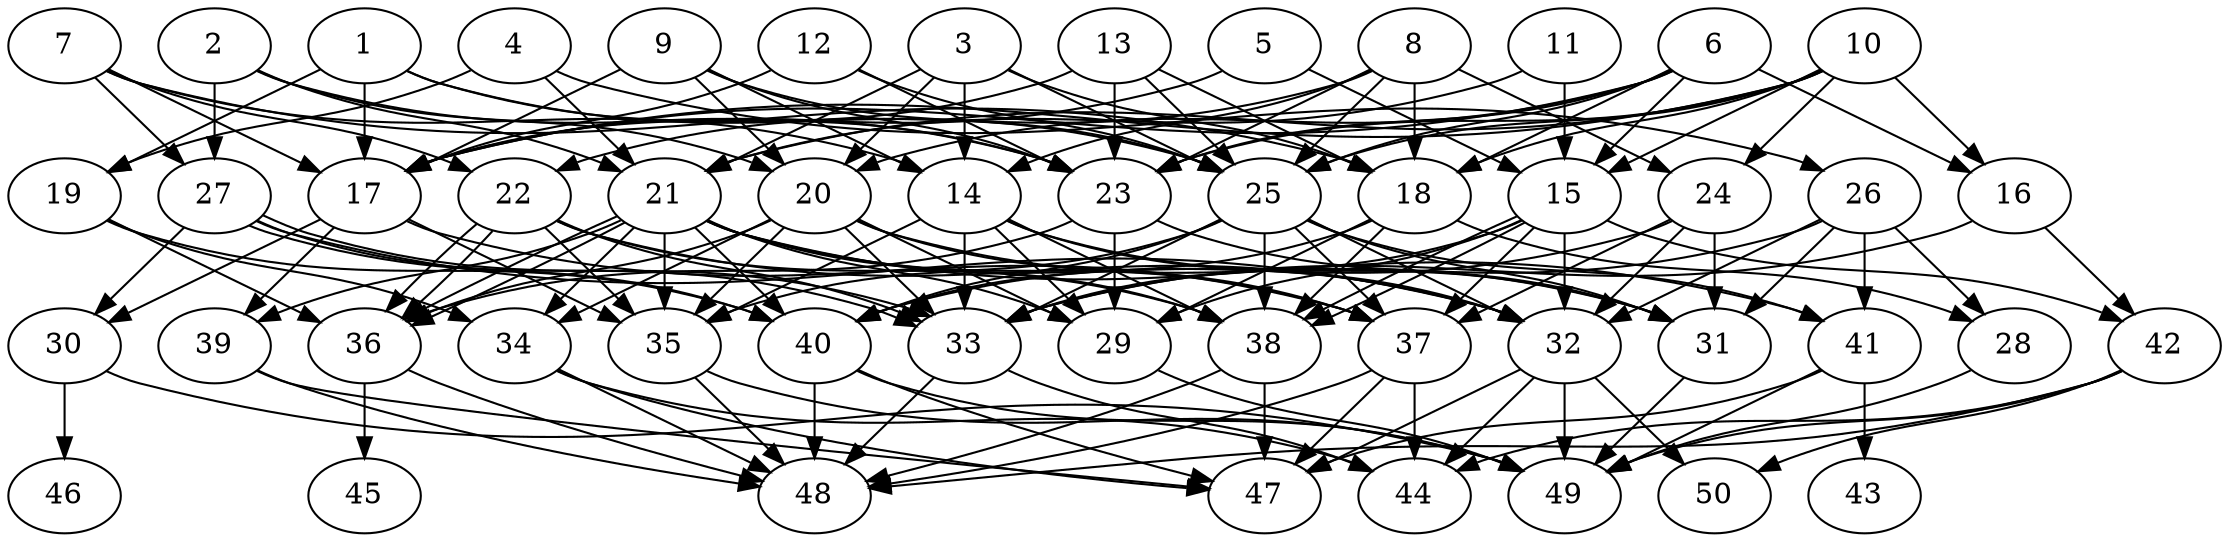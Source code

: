// DAG automatically generated by daggen at Thu Oct  3 14:07:57 2019
// ./daggen --dot -n 50 --ccr 0.4 --fat 0.7 --regular 0.9 --density 0.6 --mindata 5242880 --maxdata 52428800 
digraph G {
  1 [size="106828800", alpha="0.19", expect_size="42731520"] 
  1 -> 17 [size ="42731520"]
  1 -> 19 [size ="42731520"]
  1 -> 23 [size ="42731520"]
  1 -> 25 [size ="42731520"]
  2 [size="26449920", alpha="0.02", expect_size="10579968"] 
  2 -> 20 [size ="10579968"]
  2 -> 21 [size ="10579968"]
  2 -> 23 [size ="10579968"]
  2 -> 27 [size ="10579968"]
  3 [size="22425600", alpha="0.08", expect_size="8970240"] 
  3 -> 14 [size ="8970240"]
  3 -> 18 [size ="8970240"]
  3 -> 20 [size ="8970240"]
  3 -> 21 [size ="8970240"]
  3 -> 25 [size ="8970240"]
  4 [size="13670400", alpha="0.12", expect_size="5468160"] 
  4 -> 19 [size ="5468160"]
  4 -> 21 [size ="5468160"]
  4 -> 26 [size ="5468160"]
  5 [size="38645760", alpha="0.14", expect_size="15458304"] 
  5 -> 15 [size ="15458304"]
  5 -> 17 [size ="15458304"]
  6 [size="76147200", alpha="0.18", expect_size="30458880"] 
  6 -> 15 [size ="30458880"]
  6 -> 16 [size ="30458880"]
  6 -> 17 [size ="30458880"]
  6 -> 18 [size ="30458880"]
  6 -> 20 [size ="30458880"]
  6 -> 23 [size ="30458880"]
  6 -> 25 [size ="30458880"]
  7 [size="84723200", alpha="0.14", expect_size="33889280"] 
  7 -> 14 [size ="33889280"]
  7 -> 17 [size ="33889280"]
  7 -> 18 [size ="33889280"]
  7 -> 22 [size ="33889280"]
  7 -> 27 [size ="33889280"]
  8 [size="121213440", alpha="0.10", expect_size="48485376"] 
  8 -> 14 [size ="48485376"]
  8 -> 18 [size ="48485376"]
  8 -> 22 [size ="48485376"]
  8 -> 23 [size ="48485376"]
  8 -> 24 [size ="48485376"]
  8 -> 25 [size ="48485376"]
  9 [size="111411200", alpha="0.02", expect_size="44564480"] 
  9 -> 14 [size ="44564480"]
  9 -> 17 [size ="44564480"]
  9 -> 20 [size ="44564480"]
  9 -> 23 [size ="44564480"]
  9 -> 25 [size ="44564480"]
  10 [size="117171200", alpha="0.17", expect_size="46868480"] 
  10 -> 15 [size ="46868480"]
  10 -> 16 [size ="46868480"]
  10 -> 17 [size ="46868480"]
  10 -> 18 [size ="46868480"]
  10 -> 21 [size ="46868480"]
  10 -> 23 [size ="46868480"]
  10 -> 24 [size ="46868480"]
  10 -> 25 [size ="46868480"]
  11 [size="38110720", alpha="0.09", expect_size="15244288"] 
  11 -> 15 [size ="15244288"]
  11 -> 21 [size ="15244288"]
  12 [size="34263040", alpha="0.11", expect_size="13705216"] 
  12 -> 17 [size ="13705216"]
  12 -> 23 [size ="13705216"]
  12 -> 25 [size ="13705216"]
  13 [size="48686080", alpha="0.04", expect_size="19474432"] 
  13 -> 17 [size ="19474432"]
  13 -> 18 [size ="19474432"]
  13 -> 23 [size ="19474432"]
  13 -> 25 [size ="19474432"]
  14 [size="96089600", alpha="0.01", expect_size="38435840"] 
  14 -> 29 [size ="38435840"]
  14 -> 31 [size ="38435840"]
  14 -> 32 [size ="38435840"]
  14 -> 33 [size ="38435840"]
  14 -> 35 [size ="38435840"]
  14 -> 38 [size ="38435840"]
  15 [size="48089600", alpha="0.10", expect_size="19235840"] 
  15 -> 29 [size ="19235840"]
  15 -> 32 [size ="19235840"]
  15 -> 33 [size ="19235840"]
  15 -> 37 [size ="19235840"]
  15 -> 38 [size ="19235840"]
  15 -> 38 [size ="19235840"]
  15 -> 42 [size ="19235840"]
  16 [size="128404480", alpha="0.12", expect_size="51361792"] 
  16 -> 33 [size ="51361792"]
  16 -> 42 [size ="51361792"]
  17 [size="117534720", alpha="0.08", expect_size="47013888"] 
  17 -> 30 [size ="47013888"]
  17 -> 35 [size ="47013888"]
  17 -> 37 [size ="47013888"]
  17 -> 39 [size ="47013888"]
  18 [size="79761920", alpha="0.17", expect_size="31904768"] 
  18 -> 28 [size ="31904768"]
  18 -> 29 [size ="31904768"]
  18 -> 38 [size ="31904768"]
  18 -> 40 [size ="31904768"]
  19 [size="21670400", alpha="0.05", expect_size="8668160"] 
  19 -> 34 [size ="8668160"]
  19 -> 36 [size ="8668160"]
  19 -> 40 [size ="8668160"]
  20 [size="32819200", alpha="0.03", expect_size="13127680"] 
  20 -> 29 [size ="13127680"]
  20 -> 31 [size ="13127680"]
  20 -> 33 [size ="13127680"]
  20 -> 34 [size ="13127680"]
  20 -> 35 [size ="13127680"]
  20 -> 36 [size ="13127680"]
  20 -> 37 [size ="13127680"]
  21 [size="17408000", alpha="0.17", expect_size="6963200"] 
  21 -> 29 [size ="6963200"]
  21 -> 32 [size ="6963200"]
  21 -> 34 [size ="6963200"]
  21 -> 35 [size ="6963200"]
  21 -> 36 [size ="6963200"]
  21 -> 36 [size ="6963200"]
  21 -> 37 [size ="6963200"]
  21 -> 38 [size ="6963200"]
  21 -> 39 [size ="6963200"]
  21 -> 40 [size ="6963200"]
  21 -> 41 [size ="6963200"]
  22 [size="68577280", alpha="0.13", expect_size="27430912"] 
  22 -> 32 [size ="27430912"]
  22 -> 33 [size ="27430912"]
  22 -> 35 [size ="27430912"]
  22 -> 36 [size ="27430912"]
  22 -> 36 [size ="27430912"]
  22 -> 38 [size ="27430912"]
  23 [size="16826880", alpha="0.11", expect_size="6730752"] 
  23 -> 29 [size ="6730752"]
  23 -> 31 [size ="6730752"]
  23 -> 36 [size ="6730752"]
  24 [size="42360320", alpha="0.09", expect_size="16944128"] 
  24 -> 31 [size ="16944128"]
  24 -> 32 [size ="16944128"]
  24 -> 37 [size ="16944128"]
  24 -> 40 [size ="16944128"]
  25 [size="50078720", alpha="0.11", expect_size="20031488"] 
  25 -> 31 [size ="20031488"]
  25 -> 32 [size ="20031488"]
  25 -> 33 [size ="20031488"]
  25 -> 35 [size ="20031488"]
  25 -> 37 [size ="20031488"]
  25 -> 38 [size ="20031488"]
  25 -> 40 [size ="20031488"]
  25 -> 41 [size ="20031488"]
  26 [size="106908160", alpha="0.04", expect_size="42763264"] 
  26 -> 28 [size ="42763264"]
  26 -> 31 [size ="42763264"]
  26 -> 32 [size ="42763264"]
  26 -> 33 [size ="42763264"]
  26 -> 41 [size ="42763264"]
  27 [size="61081600", alpha="0.09", expect_size="24432640"] 
  27 -> 30 [size ="24432640"]
  27 -> 32 [size ="24432640"]
  27 -> 33 [size ="24432640"]
  27 -> 33 [size ="24432640"]
  27 -> 40 [size ="24432640"]
  28 [size="109629440", alpha="0.12", expect_size="43851776"] 
  28 -> 49 [size ="43851776"]
  29 [size="90350080", alpha="0.12", expect_size="36140032"] 
  29 -> 49 [size ="36140032"]
  30 [size="118978560", alpha="0.10", expect_size="47591424"] 
  30 -> 46 [size ="47591424"]
  30 -> 49 [size ="47591424"]
  31 [size="18055680", alpha="0.12", expect_size="7222272"] 
  31 -> 49 [size ="7222272"]
  32 [size="117235200", alpha="0.17", expect_size="46894080"] 
  32 -> 44 [size ="46894080"]
  32 -> 47 [size ="46894080"]
  32 -> 49 [size ="46894080"]
  32 -> 50 [size ="46894080"]
  33 [size="75970560", alpha="0.09", expect_size="30388224"] 
  33 -> 44 [size ="30388224"]
  33 -> 48 [size ="30388224"]
  34 [size="21539840", alpha="0.14", expect_size="8615936"] 
  34 -> 44 [size ="8615936"]
  34 -> 47 [size ="8615936"]
  34 -> 48 [size ="8615936"]
  35 [size="72478720", alpha="0.06", expect_size="28991488"] 
  35 -> 48 [size ="28991488"]
  35 -> 49 [size ="28991488"]
  36 [size="18391040", alpha="0.17", expect_size="7356416"] 
  36 -> 45 [size ="7356416"]
  36 -> 48 [size ="7356416"]
  37 [size="40286720", alpha="0.06", expect_size="16114688"] 
  37 -> 44 [size ="16114688"]
  37 -> 47 [size ="16114688"]
  37 -> 48 [size ="16114688"]
  38 [size="91814400", alpha="0.06", expect_size="36725760"] 
  38 -> 47 [size ="36725760"]
  38 -> 48 [size ="36725760"]
  39 [size="45153280", alpha="0.07", expect_size="18061312"] 
  39 -> 47 [size ="18061312"]
  39 -> 48 [size ="18061312"]
  40 [size="116577280", alpha="0.12", expect_size="46630912"] 
  40 -> 47 [size ="46630912"]
  40 -> 48 [size ="46630912"]
  40 -> 49 [size ="46630912"]
  41 [size="56253440", alpha="0.18", expect_size="22501376"] 
  41 -> 43 [size ="22501376"]
  41 -> 47 [size ="22501376"]
  41 -> 49 [size ="22501376"]
  42 [size="125117440", alpha="0.13", expect_size="50046976"] 
  42 -> 44 [size ="50046976"]
  42 -> 48 [size ="50046976"]
  42 -> 49 [size ="50046976"]
  42 -> 50 [size ="50046976"]
  43 [size="108395520", alpha="0.08", expect_size="43358208"] 
  44 [size="41669120", alpha="0.09", expect_size="16667648"] 
  45 [size="125888000", alpha="0.16", expect_size="50355200"] 
  46 [size="42142720", alpha="0.19", expect_size="16857088"] 
  47 [size="23695360", alpha="0.09", expect_size="9478144"] 
  48 [size="57011200", alpha="0.17", expect_size="22804480"] 
  49 [size="90780160", alpha="0.17", expect_size="36312064"] 
  50 [size="15600640", alpha="0.15", expect_size="6240256"] 
}
